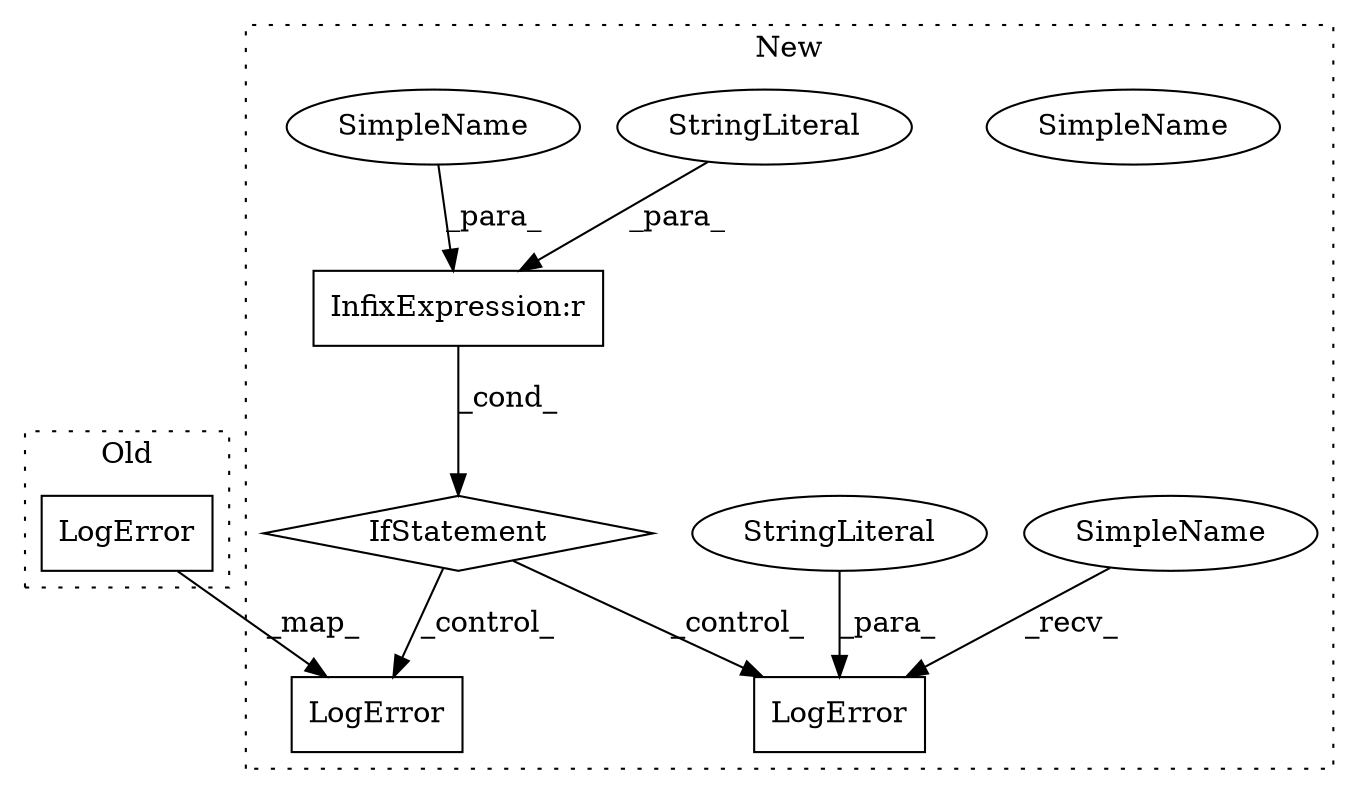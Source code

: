 digraph G {
subgraph cluster0 {
1 [label="LogError" a="32" s="2514,2595" l="10,1" shape="box"];
label = "Old";
style="dotted";
}
subgraph cluster1 {
2 [label="LogError" a="32" s="2059,2140" l="10,1" shape="box"];
3 [label="InfixExpression:r" a="27" s="1865" l="4" shape="box"];
4 [label="SimpleName" a="42" s="1858" l="7" shape="ellipse"];
5 [label="IfStatement" a="25" s="1854,1873" l="4,26" shape="diamond"];
6 [label="LogError" a="32" s="1905,2001" l="10,1" shape="box"];
7 [label="StringLiteral" a="45" s="1915" l="86" shape="ellipse"];
8 [label="StringLiteral" a="45" s="1869" l="4" shape="ellipse"];
9 [label="SimpleName" a="42" s="1858" l="7" shape="ellipse"];
10 [label="SimpleName" a="42" s="1899" l="5" shape="ellipse"];
label = "New";
style="dotted";
}
1 -> 2 [label="_map_"];
3 -> 5 [label="_cond_"];
5 -> 6 [label="_control_"];
5 -> 2 [label="_control_"];
7 -> 6 [label="_para_"];
8 -> 3 [label="_para_"];
9 -> 3 [label="_para_"];
10 -> 6 [label="_recv_"];
}
